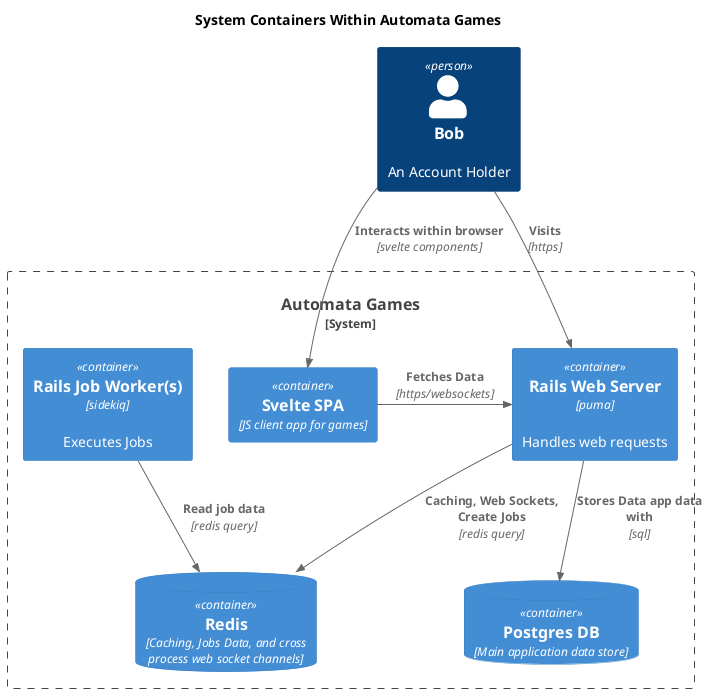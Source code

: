 @startuml ag_level2
!include <C4/C4_Container>
title System Containers Within Automata Games
Person(bob, "Bob", "An Account Holder")
System_Boundary(ag, "Automata Games") {
	Container(puma, "Rails Web Server", "puma", "Handles web requests")
	Container(jobs, "Rails Job Worker(s)", "sidekiq", "Executes Jobs")
	ContainerDb(pg, "Postgres DB", "Main application data store")
	ContainerDb(redis, "Redis", "Caching, Jobs Data, and cross process web socket channels")
	Container(spa1, "Svelte SPA", "JS client app for games")
}

Rel(bob, puma, "Visits", "https")
Rel(puma, pg, "Stores Data app data with", "sql")
Rel(puma, redis, "Caching, Web Sockets, Create Jobs", "redis query")
Rel(jobs, redis, "Read job data", "redis query")
Rel(bob, spa1, "Interacts within browser", "svelte components")
Rel_R(spa1, puma, "Fetches Data", "https/websockets")
@enduml